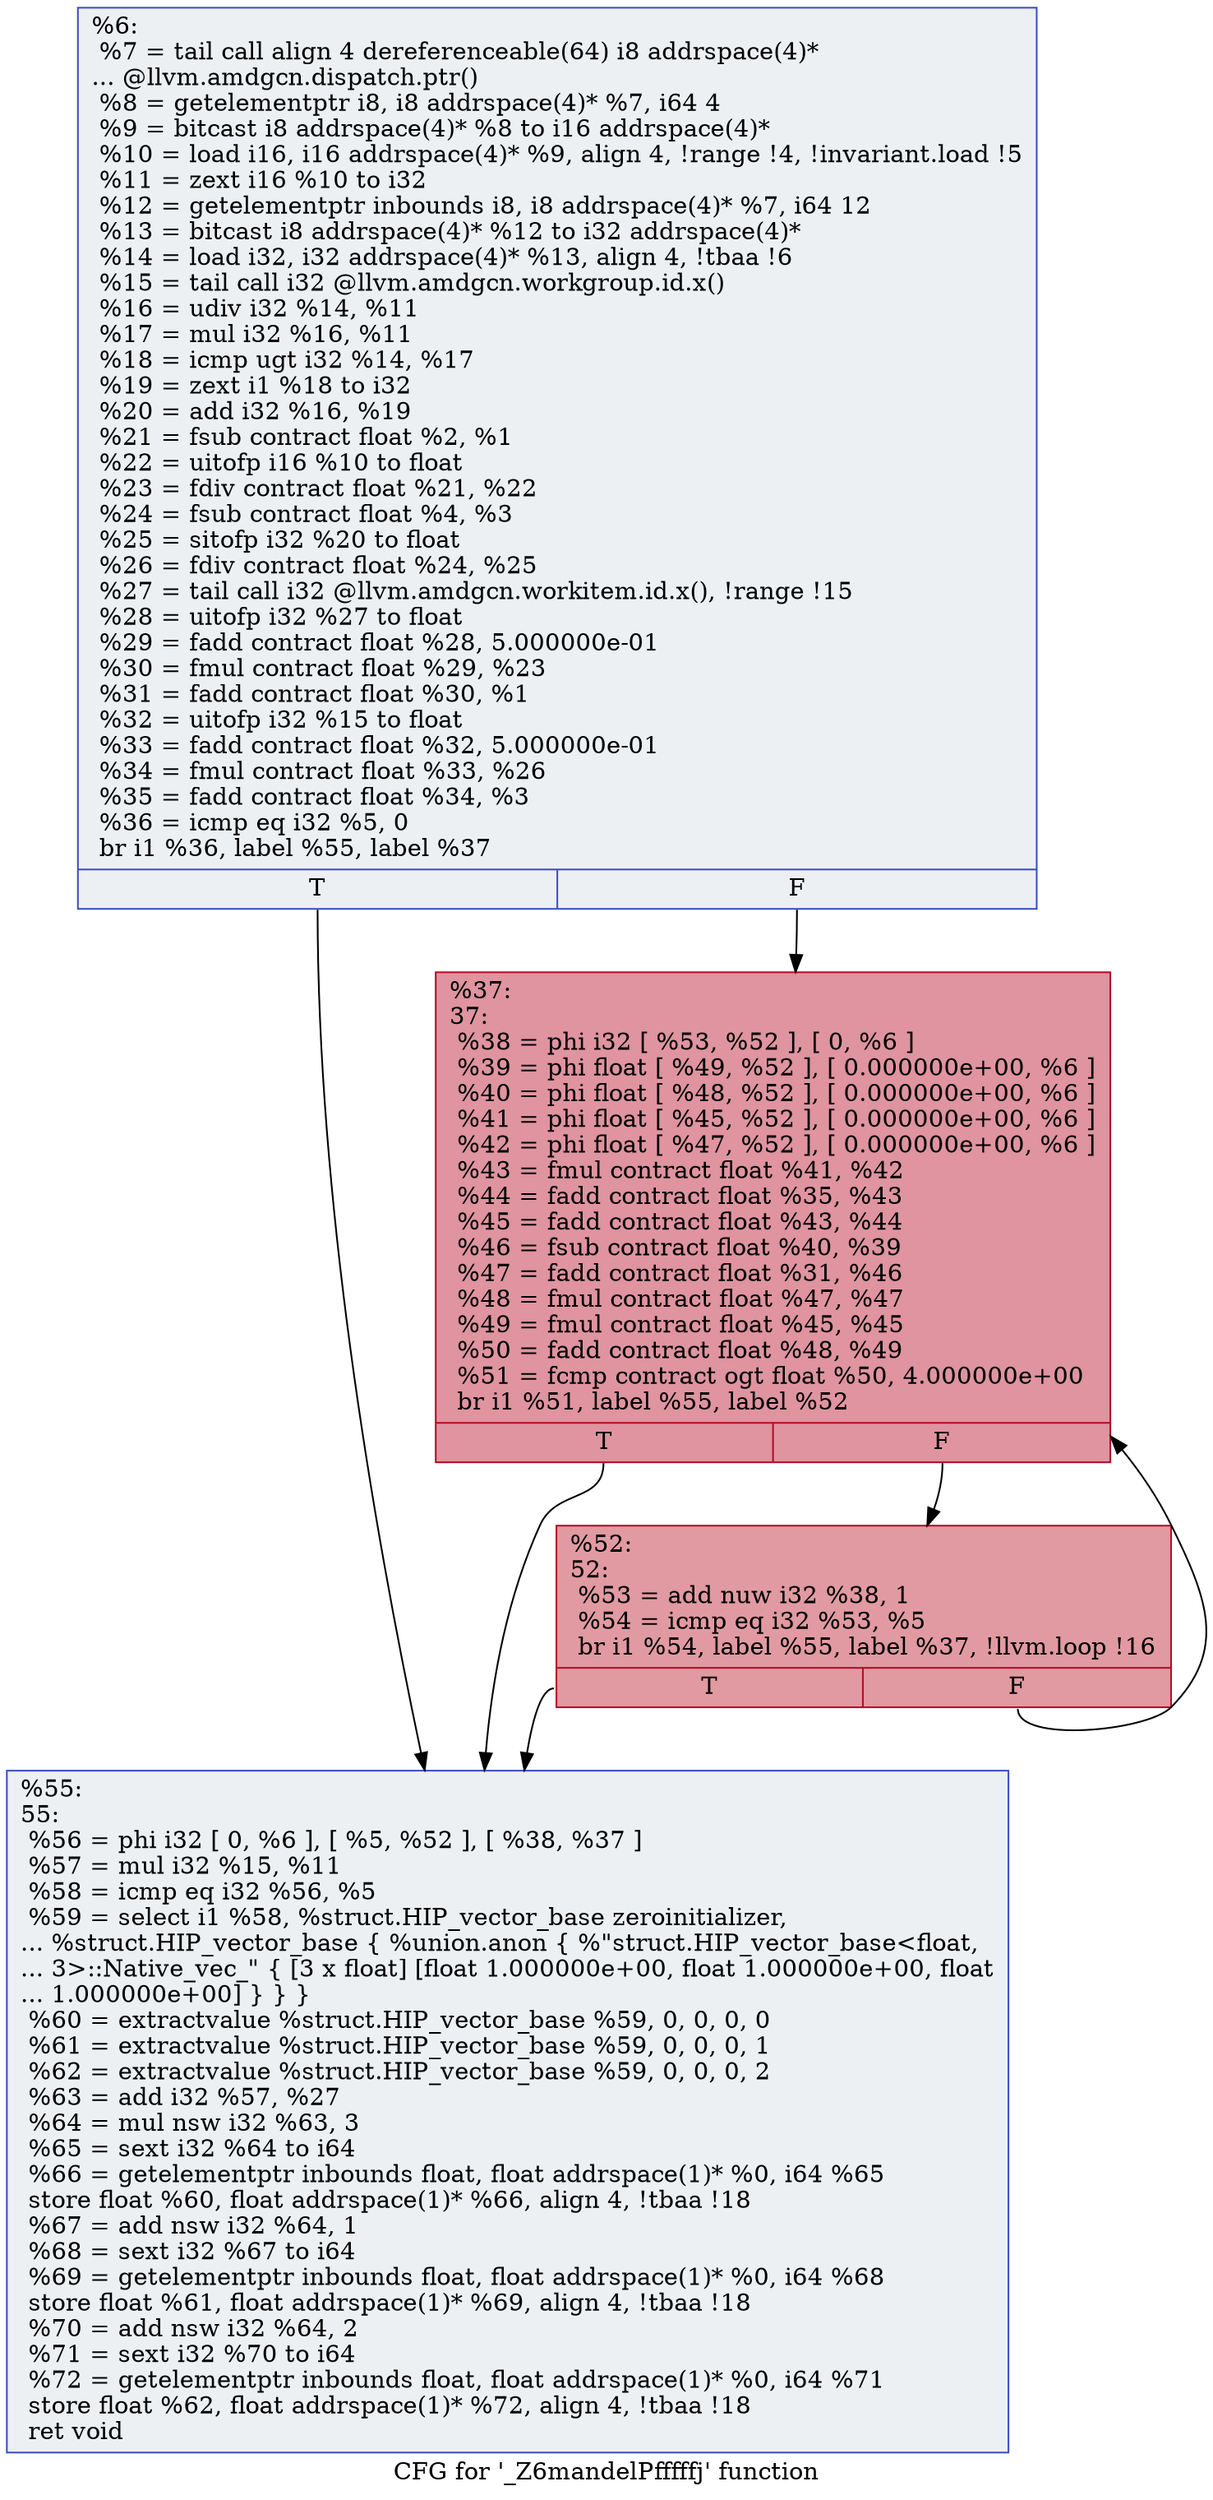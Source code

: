 digraph "CFG for '_Z6mandelPfffffj' function" {
	label="CFG for '_Z6mandelPfffffj' function";

	Node0x58074e0 [shape=record,color="#3d50c3ff", style=filled, fillcolor="#d6dce470",label="{%6:\l  %7 = tail call align 4 dereferenceable(64) i8 addrspace(4)*\l... @llvm.amdgcn.dispatch.ptr()\l  %8 = getelementptr i8, i8 addrspace(4)* %7, i64 4\l  %9 = bitcast i8 addrspace(4)* %8 to i16 addrspace(4)*\l  %10 = load i16, i16 addrspace(4)* %9, align 4, !range !4, !invariant.load !5\l  %11 = zext i16 %10 to i32\l  %12 = getelementptr inbounds i8, i8 addrspace(4)* %7, i64 12\l  %13 = bitcast i8 addrspace(4)* %12 to i32 addrspace(4)*\l  %14 = load i32, i32 addrspace(4)* %13, align 4, !tbaa !6\l  %15 = tail call i32 @llvm.amdgcn.workgroup.id.x()\l  %16 = udiv i32 %14, %11\l  %17 = mul i32 %16, %11\l  %18 = icmp ugt i32 %14, %17\l  %19 = zext i1 %18 to i32\l  %20 = add i32 %16, %19\l  %21 = fsub contract float %2, %1\l  %22 = uitofp i16 %10 to float\l  %23 = fdiv contract float %21, %22\l  %24 = fsub contract float %4, %3\l  %25 = sitofp i32 %20 to float\l  %26 = fdiv contract float %24, %25\l  %27 = tail call i32 @llvm.amdgcn.workitem.id.x(), !range !15\l  %28 = uitofp i32 %27 to float\l  %29 = fadd contract float %28, 5.000000e-01\l  %30 = fmul contract float %29, %23\l  %31 = fadd contract float %30, %1\l  %32 = uitofp i32 %15 to float\l  %33 = fadd contract float %32, 5.000000e-01\l  %34 = fmul contract float %33, %26\l  %35 = fadd contract float %34, %3\l  %36 = icmp eq i32 %5, 0\l  br i1 %36, label %55, label %37\l|{<s0>T|<s1>F}}"];
	Node0x58074e0:s0 -> Node0x5809280;
	Node0x58074e0:s1 -> Node0x580ac10;
	Node0x580ac10 [shape=record,color="#b70d28ff", style=filled, fillcolor="#b70d2870",label="{%37:\l37:                                               \l  %38 = phi i32 [ %53, %52 ], [ 0, %6 ]\l  %39 = phi float [ %49, %52 ], [ 0.000000e+00, %6 ]\l  %40 = phi float [ %48, %52 ], [ 0.000000e+00, %6 ]\l  %41 = phi float [ %45, %52 ], [ 0.000000e+00, %6 ]\l  %42 = phi float [ %47, %52 ], [ 0.000000e+00, %6 ]\l  %43 = fmul contract float %41, %42\l  %44 = fadd contract float %35, %43\l  %45 = fadd contract float %43, %44\l  %46 = fsub contract float %40, %39\l  %47 = fadd contract float %31, %46\l  %48 = fmul contract float %47, %47\l  %49 = fmul contract float %45, %45\l  %50 = fadd contract float %48, %49\l  %51 = fcmp contract ogt float %50, 4.000000e+00\l  br i1 %51, label %55, label %52\l|{<s0>T|<s1>F}}"];
	Node0x580ac10:s0 -> Node0x5809280;
	Node0x580ac10:s1 -> Node0x580ad50;
	Node0x580ad50 [shape=record,color="#b70d28ff", style=filled, fillcolor="#bb1b2c70",label="{%52:\l52:                                               \l  %53 = add nuw i32 %38, 1\l  %54 = icmp eq i32 %53, %5\l  br i1 %54, label %55, label %37, !llvm.loop !16\l|{<s0>T|<s1>F}}"];
	Node0x580ad50:s0 -> Node0x5809280;
	Node0x580ad50:s1 -> Node0x580ac10;
	Node0x5809280 [shape=record,color="#3d50c3ff", style=filled, fillcolor="#d6dce470",label="{%55:\l55:                                               \l  %56 = phi i32 [ 0, %6 ], [ %5, %52 ], [ %38, %37 ]\l  %57 = mul i32 %15, %11\l  %58 = icmp eq i32 %56, %5\l  %59 = select i1 %58, %struct.HIP_vector_base zeroinitializer,\l... %struct.HIP_vector_base \{ %union.anon \{ %\"struct.HIP_vector_base\<float,\l... 3\>::Native_vec_\" \{ [3 x float] [float 1.000000e+00, float 1.000000e+00, float\l... 1.000000e+00] \} \} \}\l  %60 = extractvalue %struct.HIP_vector_base %59, 0, 0, 0, 0\l  %61 = extractvalue %struct.HIP_vector_base %59, 0, 0, 0, 1\l  %62 = extractvalue %struct.HIP_vector_base %59, 0, 0, 0, 2\l  %63 = add i32 %57, %27\l  %64 = mul nsw i32 %63, 3\l  %65 = sext i32 %64 to i64\l  %66 = getelementptr inbounds float, float addrspace(1)* %0, i64 %65\l  store float %60, float addrspace(1)* %66, align 4, !tbaa !18\l  %67 = add nsw i32 %64, 1\l  %68 = sext i32 %67 to i64\l  %69 = getelementptr inbounds float, float addrspace(1)* %0, i64 %68\l  store float %61, float addrspace(1)* %69, align 4, !tbaa !18\l  %70 = add nsw i32 %64, 2\l  %71 = sext i32 %70 to i64\l  %72 = getelementptr inbounds float, float addrspace(1)* %0, i64 %71\l  store float %62, float addrspace(1)* %72, align 4, !tbaa !18\l  ret void\l}"];
}
